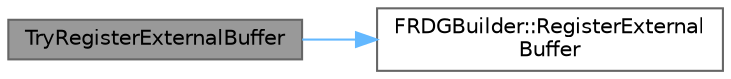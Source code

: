 digraph "TryRegisterExternalBuffer"
{
 // INTERACTIVE_SVG=YES
 // LATEX_PDF_SIZE
  bgcolor="transparent";
  edge [fontname=Helvetica,fontsize=10,labelfontname=Helvetica,labelfontsize=10];
  node [fontname=Helvetica,fontsize=10,shape=box,height=0.2,width=0.4];
  rankdir="LR";
  Node1 [id="Node000001",label="TryRegisterExternalBuffer",height=0.2,width=0.4,color="gray40", fillcolor="grey60", style="filled", fontcolor="black",tooltip="Variants of RegisterExternalBuffer which will return null (rather than assert) if the external buffer..."];
  Node1 -> Node2 [id="edge1_Node000001_Node000002",color="steelblue1",style="solid",tooltip=" "];
  Node2 [id="Node000002",label="FRDGBuilder::RegisterExternal\lBuffer",height=0.2,width=0.4,color="grey40", fillcolor="white", style="filled",URL="$d5/dac/classFRDGBuilder.html#abff80f4d6dcdd0ca1fd564b97deea051",tooltip="Register a external buffer to be tracked by the render graph."];
}
